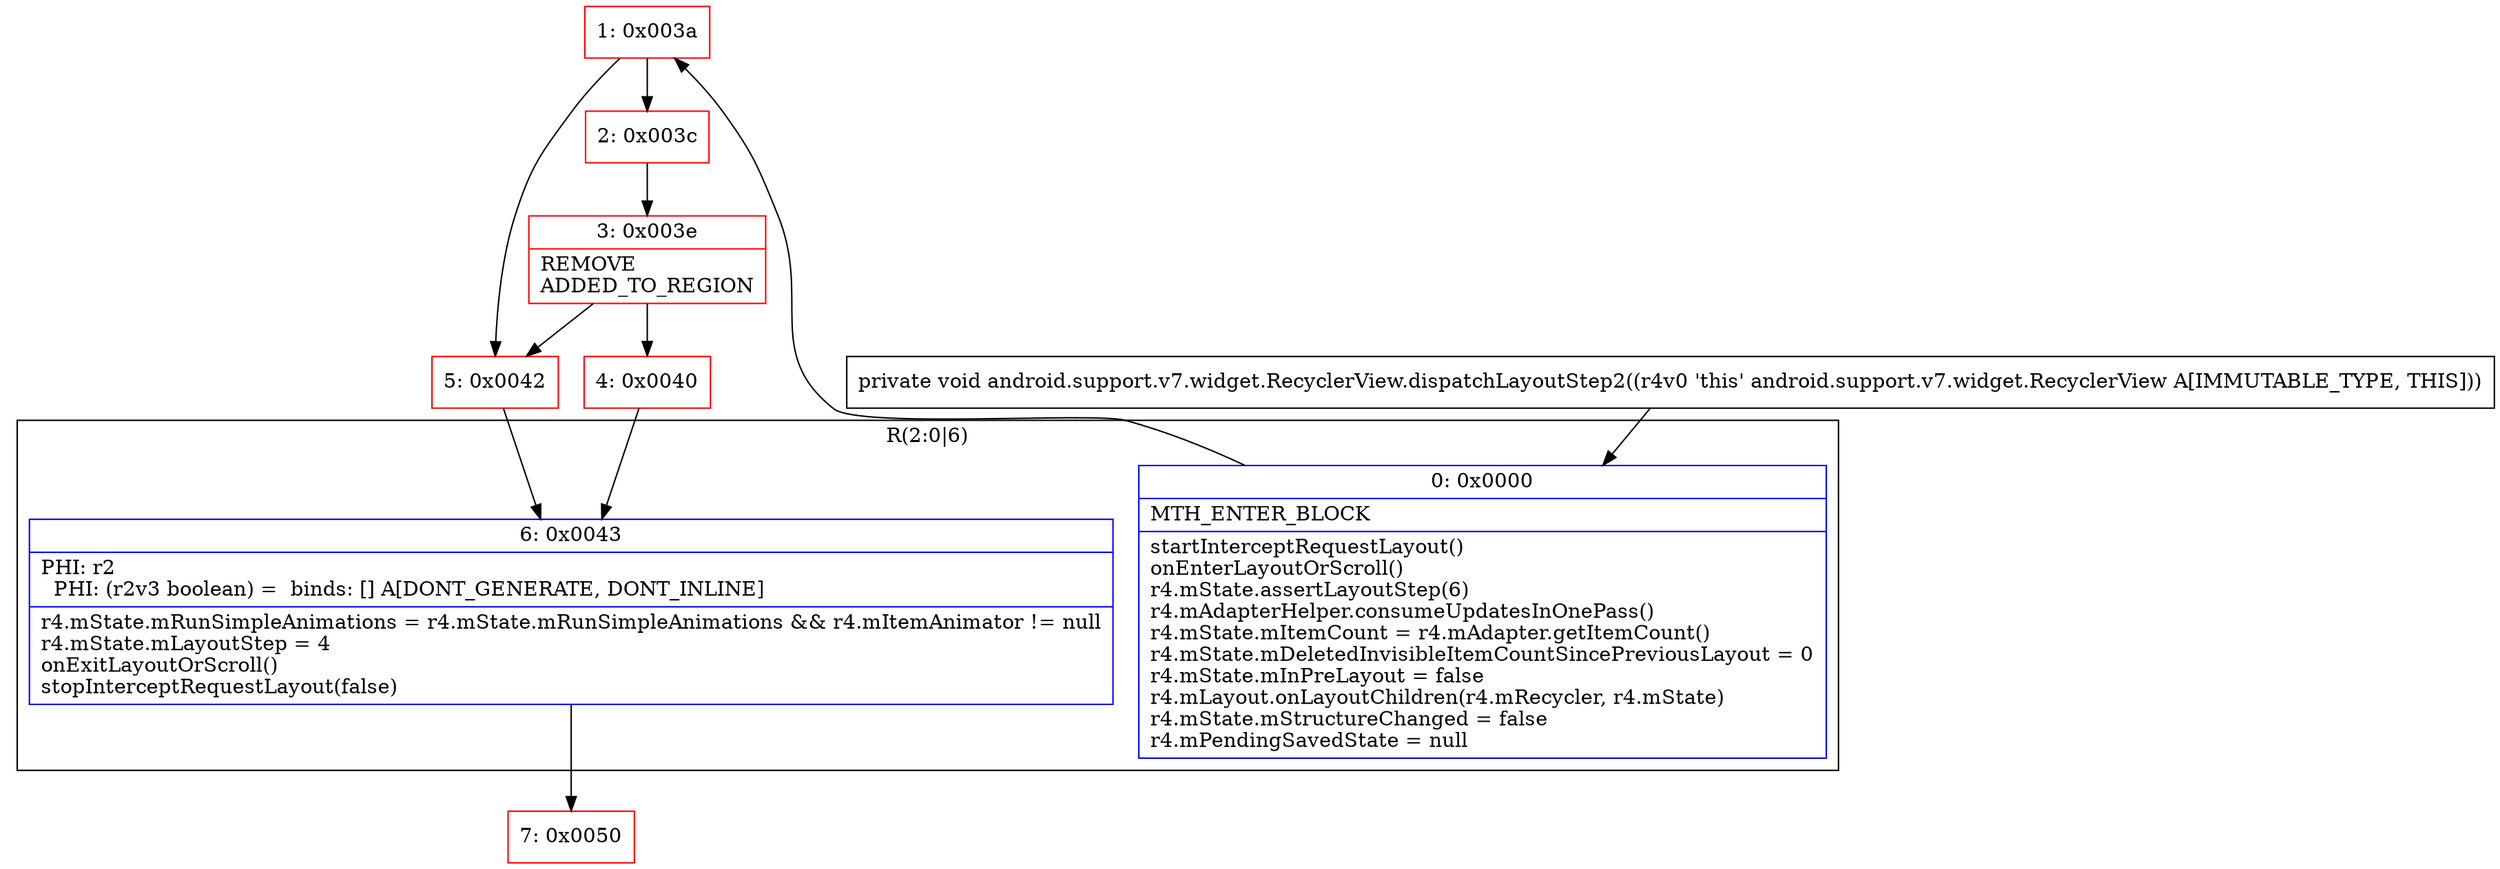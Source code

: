 digraph "CFG forandroid.support.v7.widget.RecyclerView.dispatchLayoutStep2()V" {
subgraph cluster_Region_1791052725 {
label = "R(2:0|6)";
node [shape=record,color=blue];
Node_0 [shape=record,label="{0\:\ 0x0000|MTH_ENTER_BLOCK\l|startInterceptRequestLayout()\lonEnterLayoutOrScroll()\lr4.mState.assertLayoutStep(6)\lr4.mAdapterHelper.consumeUpdatesInOnePass()\lr4.mState.mItemCount = r4.mAdapter.getItemCount()\lr4.mState.mDeletedInvisibleItemCountSincePreviousLayout = 0\lr4.mState.mInPreLayout = false\lr4.mLayout.onLayoutChildren(r4.mRecycler, r4.mState)\lr4.mState.mStructureChanged = false\lr4.mPendingSavedState = null\l}"];
Node_6 [shape=record,label="{6\:\ 0x0043|PHI: r2 \l  PHI: (r2v3 boolean) =  binds: [] A[DONT_GENERATE, DONT_INLINE]\l|r4.mState.mRunSimpleAnimations = r4.mState.mRunSimpleAnimations && r4.mItemAnimator != null\lr4.mState.mLayoutStep = 4\lonExitLayoutOrScroll()\lstopInterceptRequestLayout(false)\l}"];
}
Node_1 [shape=record,color=red,label="{1\:\ 0x003a}"];
Node_2 [shape=record,color=red,label="{2\:\ 0x003c}"];
Node_3 [shape=record,color=red,label="{3\:\ 0x003e|REMOVE\lADDED_TO_REGION\l}"];
Node_4 [shape=record,color=red,label="{4\:\ 0x0040}"];
Node_5 [shape=record,color=red,label="{5\:\ 0x0042}"];
Node_7 [shape=record,color=red,label="{7\:\ 0x0050}"];
MethodNode[shape=record,label="{private void android.support.v7.widget.RecyclerView.dispatchLayoutStep2((r4v0 'this' android.support.v7.widget.RecyclerView A[IMMUTABLE_TYPE, THIS])) }"];
MethodNode -> Node_0;
Node_0 -> Node_1;
Node_6 -> Node_7;
Node_1 -> Node_2;
Node_1 -> Node_5;
Node_2 -> Node_3;
Node_3 -> Node_4;
Node_3 -> Node_5;
Node_4 -> Node_6;
Node_5 -> Node_6;
}

